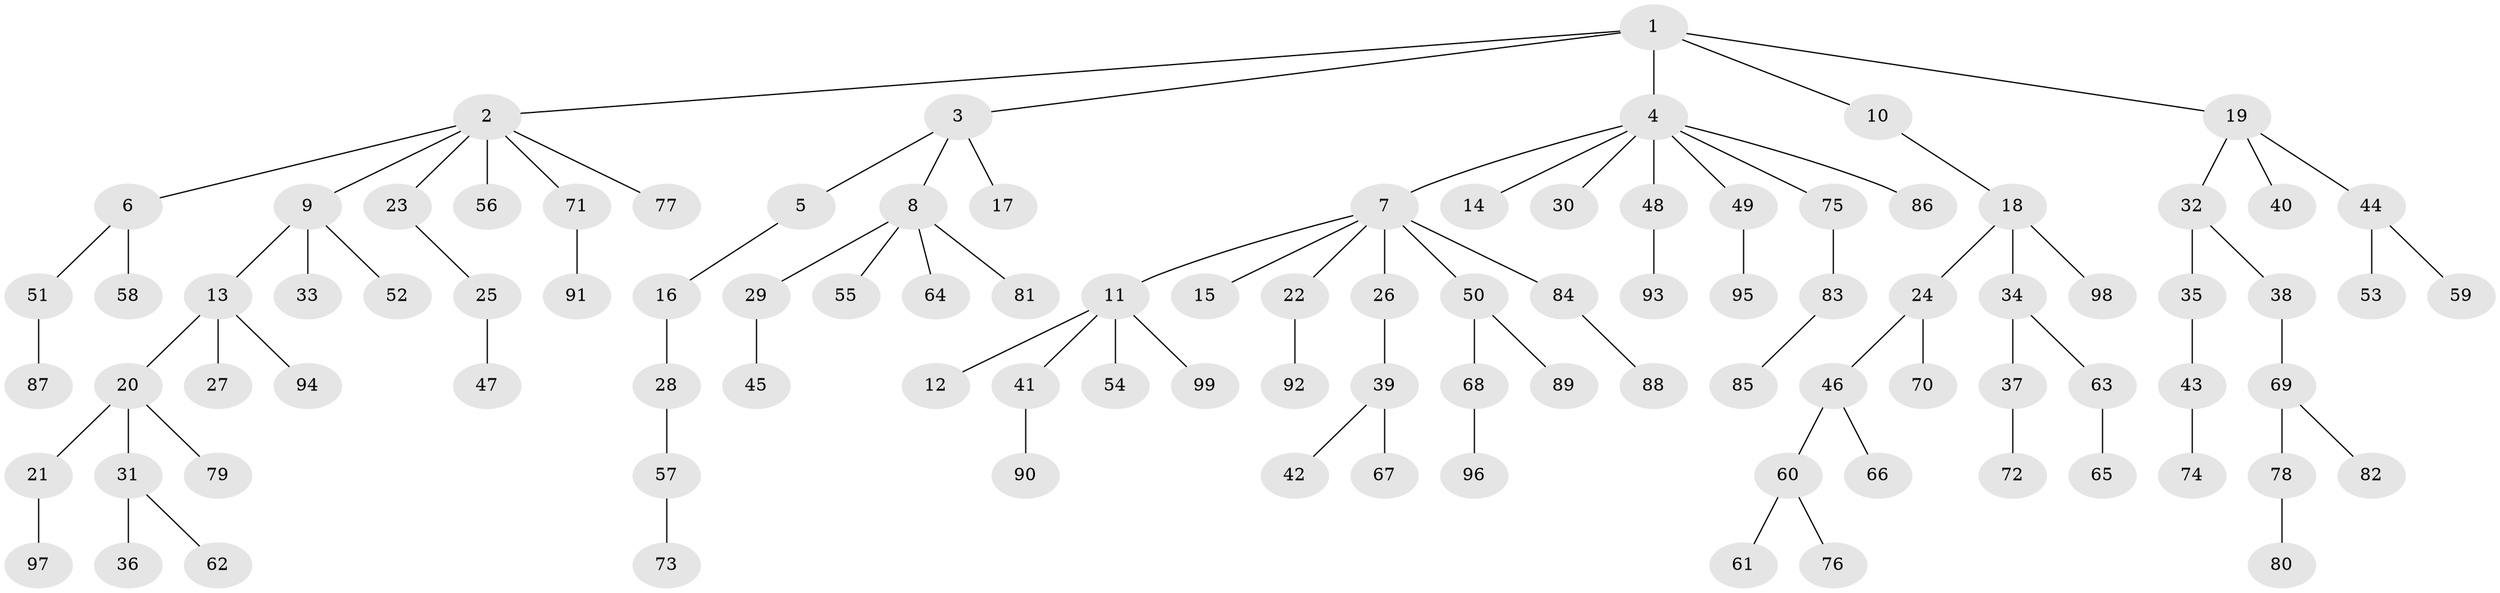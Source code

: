 // Generated by graph-tools (version 1.1) at 2025/11/02/27/25 16:11:26]
// undirected, 99 vertices, 98 edges
graph export_dot {
graph [start="1"]
  node [color=gray90,style=filled];
  1;
  2;
  3;
  4;
  5;
  6;
  7;
  8;
  9;
  10;
  11;
  12;
  13;
  14;
  15;
  16;
  17;
  18;
  19;
  20;
  21;
  22;
  23;
  24;
  25;
  26;
  27;
  28;
  29;
  30;
  31;
  32;
  33;
  34;
  35;
  36;
  37;
  38;
  39;
  40;
  41;
  42;
  43;
  44;
  45;
  46;
  47;
  48;
  49;
  50;
  51;
  52;
  53;
  54;
  55;
  56;
  57;
  58;
  59;
  60;
  61;
  62;
  63;
  64;
  65;
  66;
  67;
  68;
  69;
  70;
  71;
  72;
  73;
  74;
  75;
  76;
  77;
  78;
  79;
  80;
  81;
  82;
  83;
  84;
  85;
  86;
  87;
  88;
  89;
  90;
  91;
  92;
  93;
  94;
  95;
  96;
  97;
  98;
  99;
  1 -- 2;
  1 -- 3;
  1 -- 4;
  1 -- 10;
  1 -- 19;
  2 -- 6;
  2 -- 9;
  2 -- 23;
  2 -- 56;
  2 -- 71;
  2 -- 77;
  3 -- 5;
  3 -- 8;
  3 -- 17;
  4 -- 7;
  4 -- 14;
  4 -- 30;
  4 -- 48;
  4 -- 49;
  4 -- 75;
  4 -- 86;
  5 -- 16;
  6 -- 51;
  6 -- 58;
  7 -- 11;
  7 -- 15;
  7 -- 22;
  7 -- 26;
  7 -- 50;
  7 -- 84;
  8 -- 29;
  8 -- 55;
  8 -- 64;
  8 -- 81;
  9 -- 13;
  9 -- 33;
  9 -- 52;
  10 -- 18;
  11 -- 12;
  11 -- 41;
  11 -- 54;
  11 -- 99;
  13 -- 20;
  13 -- 27;
  13 -- 94;
  16 -- 28;
  18 -- 24;
  18 -- 34;
  18 -- 98;
  19 -- 32;
  19 -- 40;
  19 -- 44;
  20 -- 21;
  20 -- 31;
  20 -- 79;
  21 -- 97;
  22 -- 92;
  23 -- 25;
  24 -- 46;
  24 -- 70;
  25 -- 47;
  26 -- 39;
  28 -- 57;
  29 -- 45;
  31 -- 36;
  31 -- 62;
  32 -- 35;
  32 -- 38;
  34 -- 37;
  34 -- 63;
  35 -- 43;
  37 -- 72;
  38 -- 69;
  39 -- 42;
  39 -- 67;
  41 -- 90;
  43 -- 74;
  44 -- 53;
  44 -- 59;
  46 -- 60;
  46 -- 66;
  48 -- 93;
  49 -- 95;
  50 -- 68;
  50 -- 89;
  51 -- 87;
  57 -- 73;
  60 -- 61;
  60 -- 76;
  63 -- 65;
  68 -- 96;
  69 -- 78;
  69 -- 82;
  71 -- 91;
  75 -- 83;
  78 -- 80;
  83 -- 85;
  84 -- 88;
}
